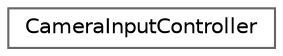 digraph "クラス階層図"
{
 // LATEX_PDF_SIZE
  bgcolor="transparent";
  edge [fontname=Helvetica,fontsize=10,labelfontname=Helvetica,labelfontsize=10];
  node [fontname=Helvetica,fontsize=10,shape=box,height=0.2,width=0.4];
  rankdir="LR";
  Node0 [id="Node000000",label="CameraInputController",height=0.2,width=0.4,color="grey40", fillcolor="white", style="filled",URL="$class_camera_input_controller.html",tooltip="マウスの入力でカメラを動かすクラス"];
}
